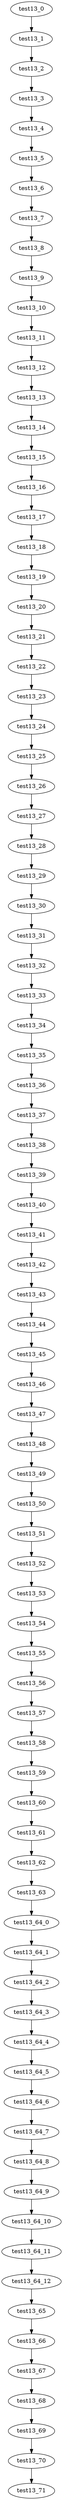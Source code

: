 digraph G {
test13_0->test13_1;
test13_1->test13_2;
test13_2->test13_3;
test13_3->test13_4;
test13_4->test13_5;
test13_5->test13_6;
test13_6->test13_7;
test13_7->test13_8;
test13_8->test13_9;
test13_9->test13_10;
test13_10->test13_11;
test13_11->test13_12;
test13_12->test13_13;
test13_13->test13_14;
test13_14->test13_15;
test13_15->test13_16;
test13_16->test13_17;
test13_17->test13_18;
test13_18->test13_19;
test13_19->test13_20;
test13_20->test13_21;
test13_21->test13_22;
test13_22->test13_23;
test13_23->test13_24;
test13_24->test13_25;
test13_25->test13_26;
test13_26->test13_27;
test13_27->test13_28;
test13_28->test13_29;
test13_29->test13_30;
test13_30->test13_31;
test13_31->test13_32;
test13_32->test13_33;
test13_33->test13_34;
test13_34->test13_35;
test13_35->test13_36;
test13_36->test13_37;
test13_37->test13_38;
test13_38->test13_39;
test13_39->test13_40;
test13_40->test13_41;
test13_41->test13_42;
test13_42->test13_43;
test13_43->test13_44;
test13_44->test13_45;
test13_45->test13_46;
test13_46->test13_47;
test13_47->test13_48;
test13_48->test13_49;
test13_49->test13_50;
test13_50->test13_51;
test13_51->test13_52;
test13_52->test13_53;
test13_53->test13_54;
test13_54->test13_55;
test13_55->test13_56;
test13_56->test13_57;
test13_57->test13_58;
test13_58->test13_59;
test13_59->test13_60;
test13_60->test13_61;
test13_61->test13_62;
test13_62->test13_63;
test13_63->test13_64_0;
test13_64_0->test13_64_1;
test13_64_1->test13_64_2;
test13_64_2->test13_64_3;
test13_64_3->test13_64_4;
test13_64_4->test13_64_5;
test13_64_5->test13_64_6;
test13_64_6->test13_64_7;
test13_64_7->test13_64_8;
test13_64_8->test13_64_9;
test13_64_9->test13_64_10;
test13_64_10->test13_64_11;
test13_64_11->test13_64_12;
test13_64_12->test13_65;
test13_65->test13_66;
test13_66->test13_67;
test13_67->test13_68;
test13_68->test13_69;
test13_69->test13_70;
test13_70->test13_71;

}
